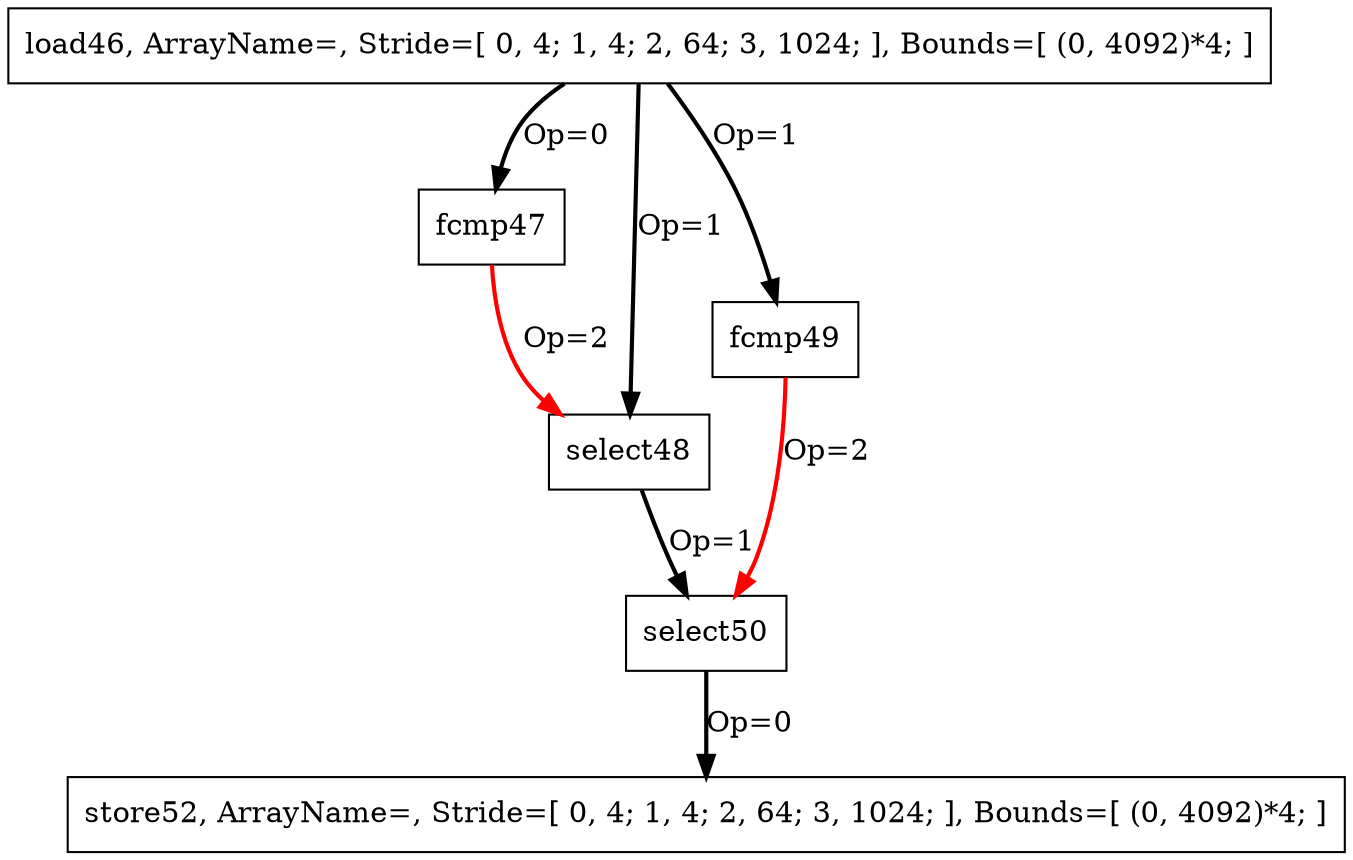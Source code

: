 Digraph G {
load46[label = "load46, ArrayName=, Stride=[ 0, 4; 1, 4; 2, 64; 3, 1024; ], Bounds=[ (0, 4092)*4; ]", shape = box, color = black];
fcmp47[label = "fcmp47", shape = box, color = black];
select48[label = "select48", shape = box, color = black];
fcmp49[label = "fcmp49", shape = box, color = black];
select50[label = "select50", shape = box, color = black];
store52[label = "store52, ArrayName=, Stride=[ 0, 4; 1, 4; 2, 64; 3, 1024; ], Bounds=[ (0, 4092)*4; ]", shape = box, color = black];
load46 -> fcmp49[color = black, style = bold, label = "Op=1"];
load46 -> select48[color = black, style = bold, label = "Op=1"];
load46 -> fcmp47[color = black, style = bold, label = "Op=0"];
fcmp47 -> select48[color = red, style = bold, label = "Op=2"];
select48 -> select50[color = black, style = bold, label = "Op=1"];
fcmp49 -> select50[color = red, style = bold, label = "Op=2"];
select50 -> store52[color = black, style = bold, label = "Op=0"];
}
